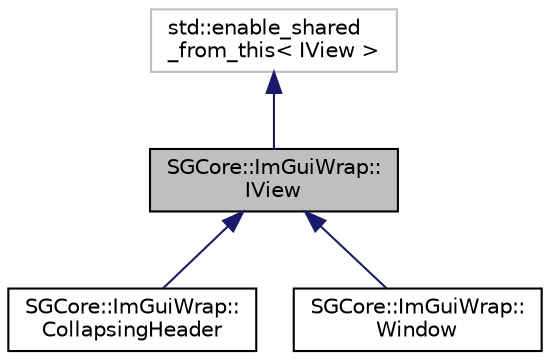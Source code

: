 digraph "SGCore::ImGuiWrap::IView"
{
 // LATEX_PDF_SIZE
  edge [fontname="Helvetica",fontsize="10",labelfontname="Helvetica",labelfontsize="10"];
  node [fontname="Helvetica",fontsize="10",shape=record];
  Node1 [label="SGCore::ImGuiWrap::\lIView",height=0.2,width=0.4,color="black", fillcolor="grey75", style="filled", fontcolor="black",tooltip=" "];
  Node2 -> Node1 [dir="back",color="midnightblue",fontsize="10",style="solid"];
  Node2 [label="std::enable_shared\l_from_this\< IView \>",height=0.2,width=0.4,color="grey75", fillcolor="white", style="filled",tooltip=" "];
  Node1 -> Node3 [dir="back",color="midnightblue",fontsize="10",style="solid"];
  Node3 [label="SGCore::ImGuiWrap::\lCollapsingHeader",height=0.2,width=0.4,color="black", fillcolor="white", style="filled",URL="$structSGCore_1_1ImGuiWrap_1_1CollapsingHeader.html",tooltip=" "];
  Node1 -> Node4 [dir="back",color="midnightblue",fontsize="10",style="solid"];
  Node4 [label="SGCore::ImGuiWrap::\lWindow",height=0.2,width=0.4,color="black", fillcolor="white", style="filled",URL="$structSGCore_1_1ImGuiWrap_1_1Window.html",tooltip=" "];
}
